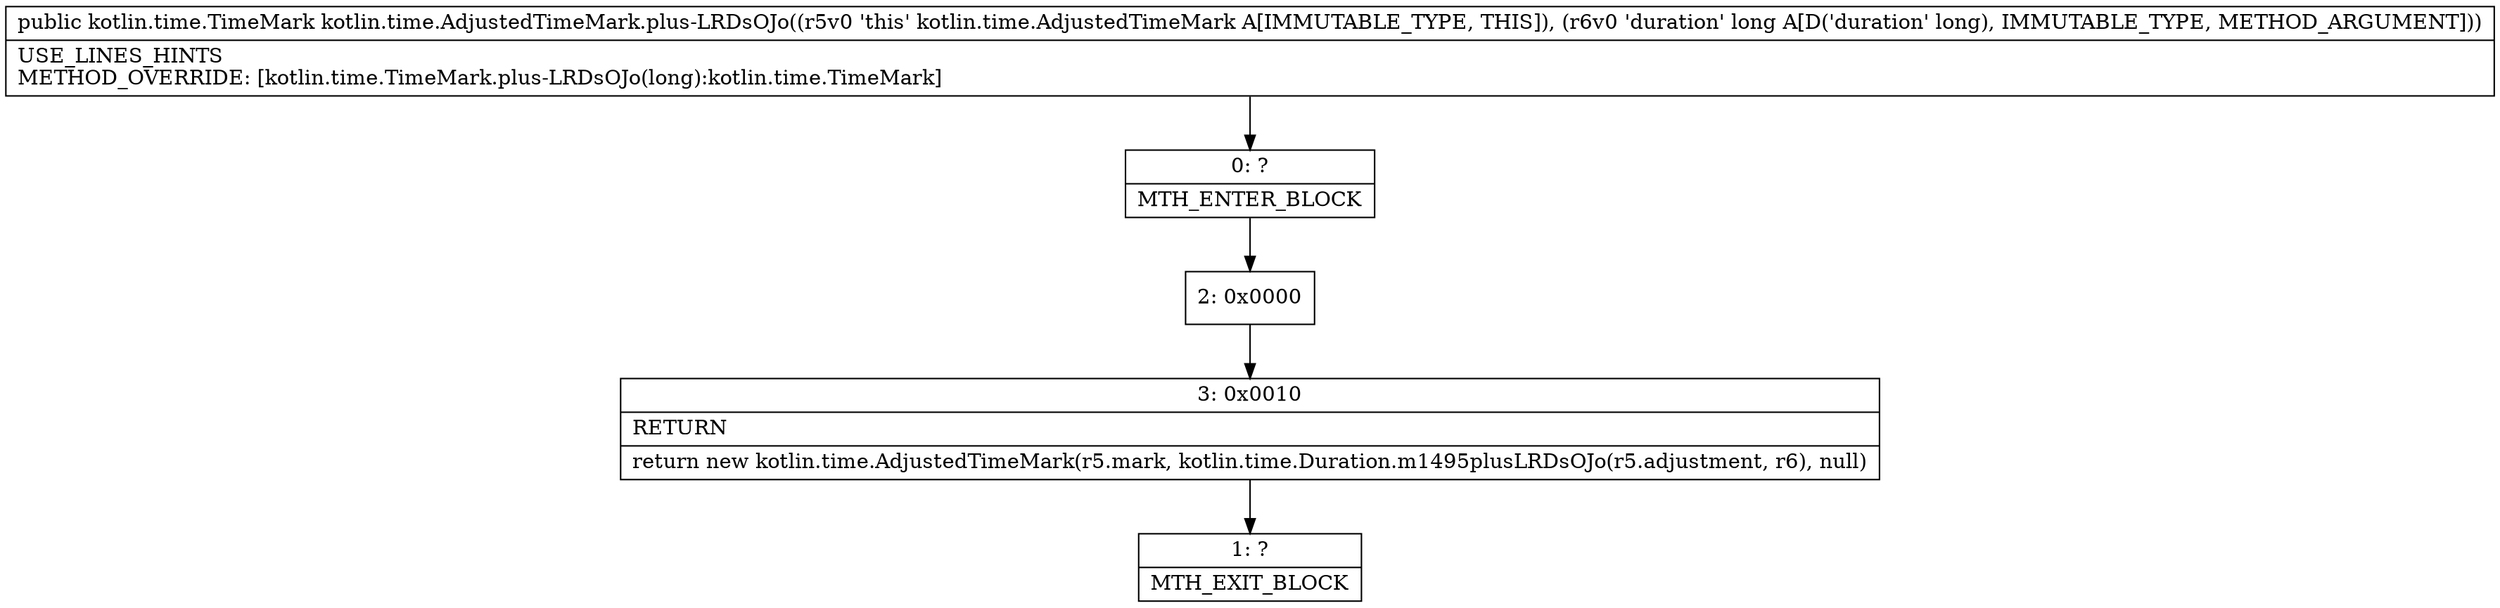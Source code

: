 digraph "CFG forkotlin.time.AdjustedTimeMark.plus\-LRDsOJo(J)Lkotlin\/time\/TimeMark;" {
Node_0 [shape=record,label="{0\:\ ?|MTH_ENTER_BLOCK\l}"];
Node_2 [shape=record,label="{2\:\ 0x0000}"];
Node_3 [shape=record,label="{3\:\ 0x0010|RETURN\l|return new kotlin.time.AdjustedTimeMark(r5.mark, kotlin.time.Duration.m1495plusLRDsOJo(r5.adjustment, r6), null)\l}"];
Node_1 [shape=record,label="{1\:\ ?|MTH_EXIT_BLOCK\l}"];
MethodNode[shape=record,label="{public kotlin.time.TimeMark kotlin.time.AdjustedTimeMark.plus\-LRDsOJo((r5v0 'this' kotlin.time.AdjustedTimeMark A[IMMUTABLE_TYPE, THIS]), (r6v0 'duration' long A[D('duration' long), IMMUTABLE_TYPE, METHOD_ARGUMENT]))  | USE_LINES_HINTS\lMETHOD_OVERRIDE: [kotlin.time.TimeMark.plus\-LRDsOJo(long):kotlin.time.TimeMark]\l}"];
MethodNode -> Node_0;Node_0 -> Node_2;
Node_2 -> Node_3;
Node_3 -> Node_1;
}


